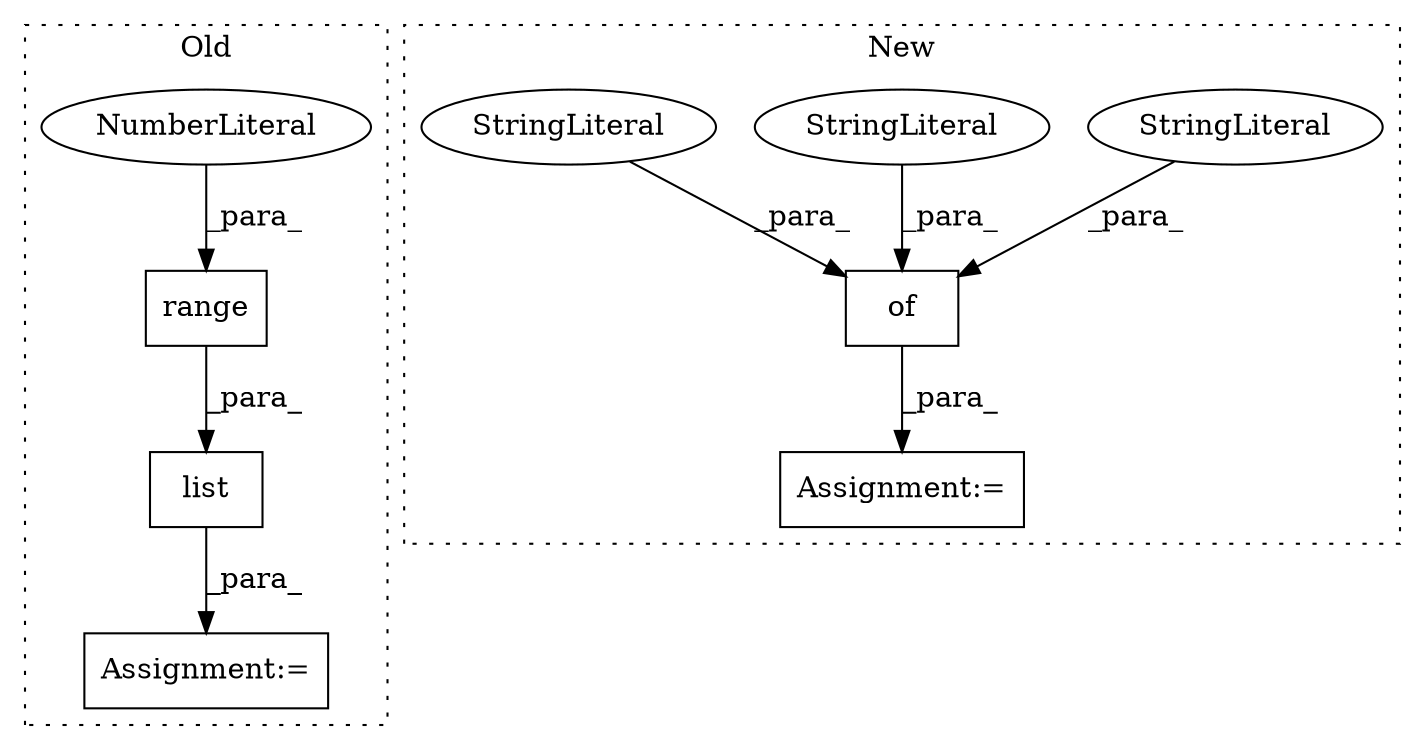 digraph G {
subgraph cluster0 {
1 [label="list" a="32" s="3073,3089" l="5,1" shape="box"];
3 [label="Assignment:=" a="7" s="3056" l="1" shape="box"];
7 [label="range" a="32" s="3078,3088" l="6,1" shape="box"];
8 [label="NumberLiteral" a="34" s="3086" l="2" shape="ellipse"];
label = "Old";
style="dotted";
}
subgraph cluster1 {
2 [label="of" a="32" s="3229,3354" l="3,1" shape="box"];
4 [label="Assignment:=" a="7" s="3224" l="1" shape="box"];
5 [label="StringLiteral" a="45" s="3232" l="8" shape="ellipse"];
6 [label="StringLiteral" a="45" s="3280" l="15" shape="ellipse"];
9 [label="StringLiteral" a="45" s="3311" l="6" shape="ellipse"];
label = "New";
style="dotted";
}
1 -> 3 [label="_para_"];
2 -> 4 [label="_para_"];
5 -> 2 [label="_para_"];
6 -> 2 [label="_para_"];
7 -> 1 [label="_para_"];
8 -> 7 [label="_para_"];
9 -> 2 [label="_para_"];
}